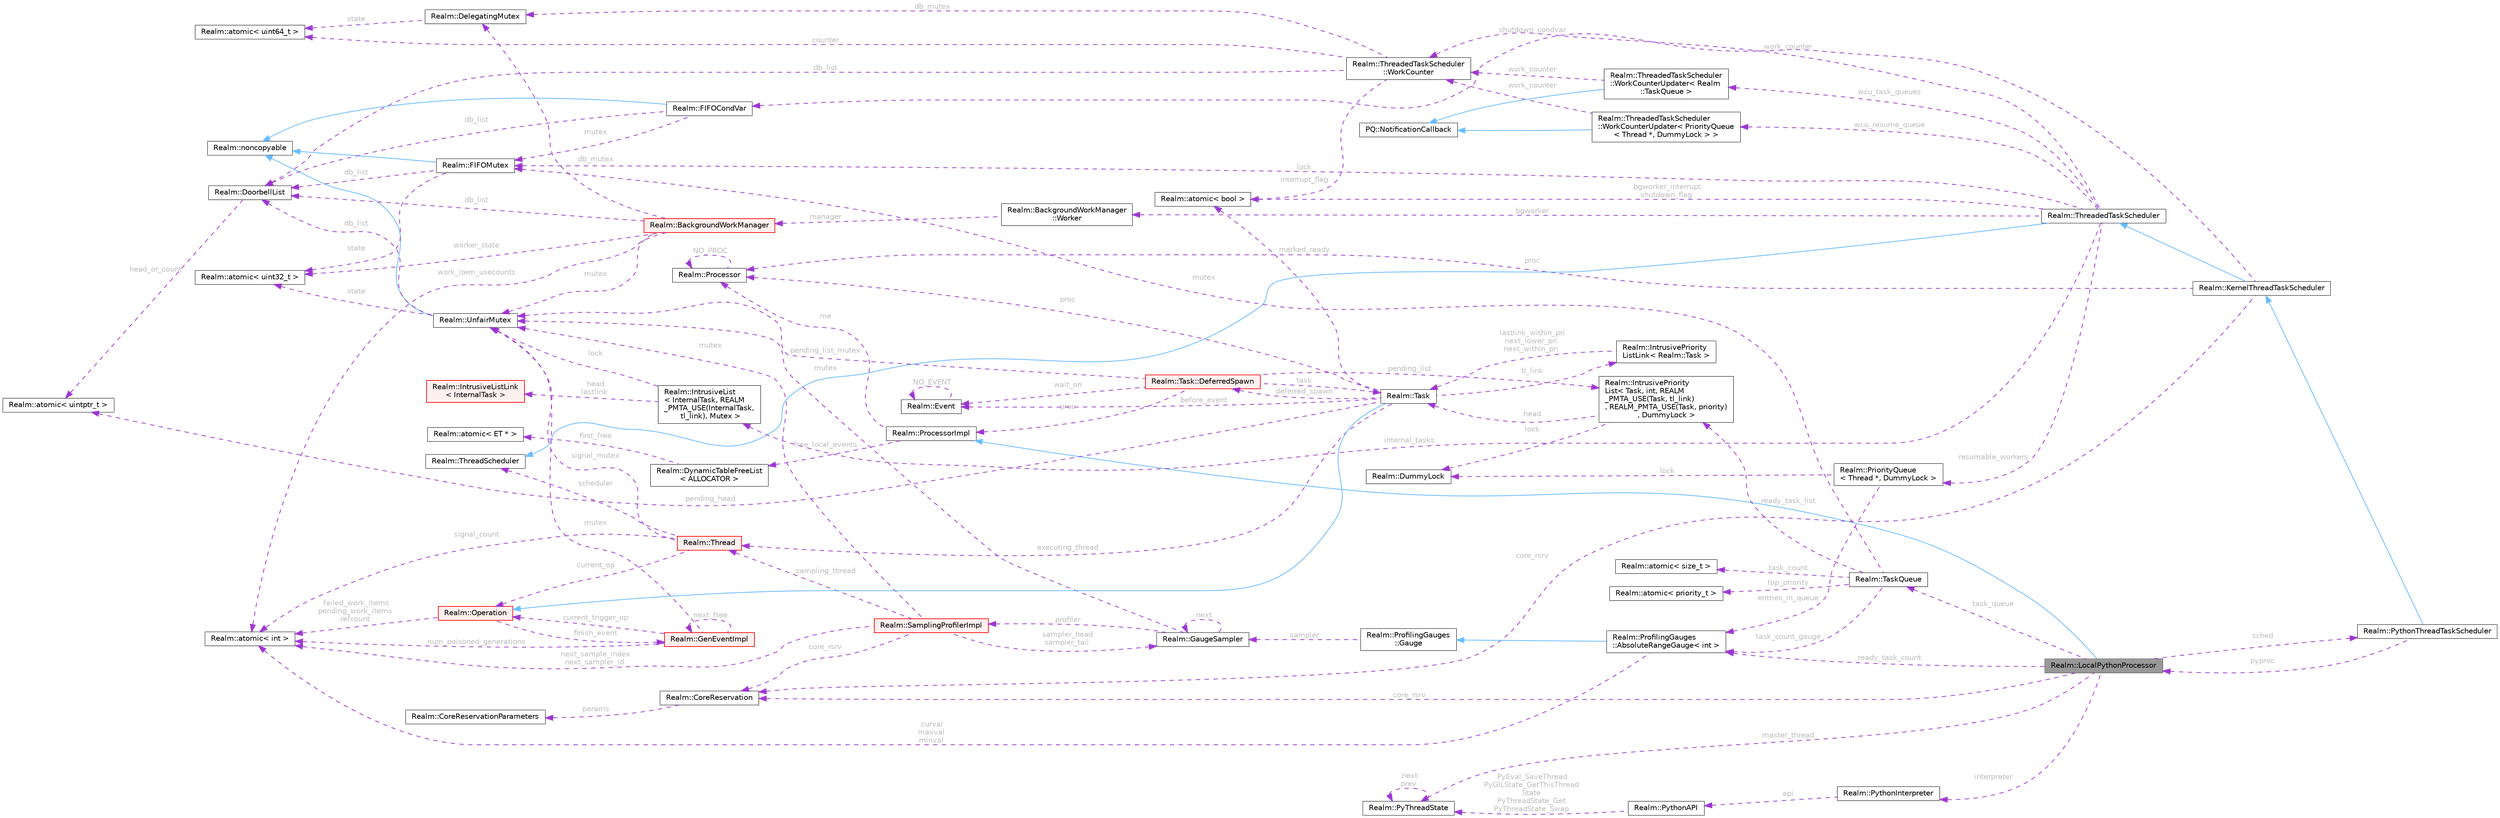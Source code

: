 digraph "Realm::LocalPythonProcessor"
{
 // LATEX_PDF_SIZE
  bgcolor="transparent";
  edge [fontname=Helvetica,fontsize=10,labelfontname=Helvetica,labelfontsize=10];
  node [fontname=Helvetica,fontsize=10,shape=box,height=0.2,width=0.4];
  rankdir="LR";
  Node1 [id="Node000001",label="Realm::LocalPythonProcessor",height=0.2,width=0.4,color="gray40", fillcolor="grey60", style="filled", fontcolor="black",tooltip=" "];
  Node2 -> Node1 [id="edge1_Node000001_Node000002",dir="back",color="steelblue1",style="solid",tooltip=" "];
  Node2 [id="Node000002",label="Realm::ProcessorImpl",height=0.2,width=0.4,color="gray40", fillcolor="white", style="filled",URL="$classRealm_1_1ProcessorImpl.html",tooltip=" "];
  Node3 -> Node2 [id="edge2_Node000002_Node000003",dir="back",color="darkorchid3",style="dashed",tooltip=" ",label=" free_local_events",fontcolor="grey" ];
  Node3 [id="Node000003",label="Realm::DynamicTableFreeList\l\< ALLOCATOR \>",height=0.2,width=0.4,color="gray40", fillcolor="white", style="filled",URL="$classRealm_1_1DynamicTableFreeList.html",tooltip=" "];
  Node4 -> Node3 [id="edge3_Node000003_Node000004",dir="back",color="darkorchid3",style="dashed",tooltip=" ",label=" first_free",fontcolor="grey" ];
  Node4 [id="Node000004",label="Realm::atomic\< ET * \>",height=0.2,width=0.4,color="gray40", fillcolor="white", style="filled",URL="$classRealm_1_1atomic.html",tooltip=" "];
  Node5 -> Node2 [id="edge4_Node000002_Node000005",dir="back",color="darkorchid3",style="dashed",tooltip=" ",label=" me",fontcolor="grey" ];
  Node5 [id="Node000005",label="Realm::Processor",height=0.2,width=0.4,color="gray40", fillcolor="white", style="filled",URL="$classRealm_1_1Processor.html",tooltip=" "];
  Node5 -> Node5 [id="edge5_Node000005_Node000005",dir="back",color="darkorchid3",style="dashed",tooltip=" ",label=" NO_PROC",fontcolor="grey" ];
  Node6 -> Node1 [id="edge6_Node000001_Node000006",dir="back",color="darkorchid3",style="dashed",tooltip=" ",label=" core_rsrv",fontcolor="grey" ];
  Node6 [id="Node000006",label="Realm::CoreReservation",height=0.2,width=0.4,color="gray40", fillcolor="white", style="filled",URL="$classRealm_1_1CoreReservation.html",tooltip=" "];
  Node7 -> Node6 [id="edge7_Node000006_Node000007",dir="back",color="darkorchid3",style="dashed",tooltip=" ",label=" params",fontcolor="grey" ];
  Node7 [id="Node000007",label="Realm::CoreReservationParameters",height=0.2,width=0.4,color="gray40", fillcolor="white", style="filled",URL="$classRealm_1_1CoreReservationParameters.html",tooltip=" "];
  Node8 -> Node1 [id="edge8_Node000001_Node000008",dir="back",color="darkorchid3",style="dashed",tooltip=" ",label=" sched",fontcolor="grey" ];
  Node8 [id="Node000008",label="Realm::PythonThreadTaskScheduler",height=0.2,width=0.4,color="gray40", fillcolor="white", style="filled",URL="$classRealm_1_1PythonThreadTaskScheduler.html",tooltip=" "];
  Node9 -> Node8 [id="edge9_Node000008_Node000009",dir="back",color="steelblue1",style="solid",tooltip=" "];
  Node9 [id="Node000009",label="Realm::KernelThreadTaskScheduler",height=0.2,width=0.4,color="gray40", fillcolor="white", style="filled",URL="$classRealm_1_1KernelThreadTaskScheduler.html",tooltip=" "];
  Node10 -> Node9 [id="edge10_Node000009_Node000010",dir="back",color="steelblue1",style="solid",tooltip=" "];
  Node10 [id="Node000010",label="Realm::ThreadedTaskScheduler",height=0.2,width=0.4,color="gray40", fillcolor="white", style="filled",URL="$classRealm_1_1ThreadedTaskScheduler.html",tooltip=" "];
  Node11 -> Node10 [id="edge11_Node000010_Node000011",dir="back",color="steelblue1",style="solid",tooltip=" "];
  Node11 [id="Node000011",label="Realm::ThreadScheduler",height=0.2,width=0.4,color="gray40", fillcolor="white", style="filled",URL="$classRealm_1_1ThreadScheduler.html",tooltip=" "];
  Node12 -> Node10 [id="edge12_Node000010_Node000012",dir="back",color="darkorchid3",style="dashed",tooltip=" ",label=" lock",fontcolor="grey" ];
  Node12 [id="Node000012",label="Realm::FIFOMutex",height=0.2,width=0.4,color="gray40", fillcolor="white", style="filled",URL="$classRealm_1_1FIFOMutex.html",tooltip=" "];
  Node13 -> Node12 [id="edge13_Node000012_Node000013",dir="back",color="steelblue1",style="solid",tooltip=" "];
  Node13 [id="Node000013",label="Realm::noncopyable",height=0.2,width=0.4,color="gray40", fillcolor="white", style="filled",URL="$classRealm_1_1noncopyable.html",tooltip=" "];
  Node14 -> Node12 [id="edge14_Node000012_Node000014",dir="back",color="darkorchid3",style="dashed",tooltip=" ",label=" state",fontcolor="grey" ];
  Node14 [id="Node000014",label="Realm::atomic\< uint32_t \>",height=0.2,width=0.4,color="gray40", fillcolor="white", style="filled",URL="$classRealm_1_1atomic.html",tooltip=" "];
  Node15 -> Node12 [id="edge15_Node000012_Node000015",dir="back",color="darkorchid3",style="dashed",tooltip=" ",label=" db_list",fontcolor="grey" ];
  Node15 [id="Node000015",label="Realm::DoorbellList",height=0.2,width=0.4,color="gray40", fillcolor="white", style="filled",URL="$classRealm_1_1DoorbellList.html",tooltip=" "];
  Node16 -> Node15 [id="edge16_Node000015_Node000016",dir="back",color="darkorchid3",style="dashed",tooltip=" ",label=" head_or_count",fontcolor="grey" ];
  Node16 [id="Node000016",label="Realm::atomic\< uintptr_t \>",height=0.2,width=0.4,color="gray40", fillcolor="white", style="filled",URL="$classRealm_1_1atomic.html",tooltip=" "];
  Node17 -> Node10 [id="edge17_Node000010_Node000017",dir="back",color="darkorchid3",style="dashed",tooltip=" ",label=" internal_tasks",fontcolor="grey" ];
  Node17 [id="Node000017",label="Realm::IntrusiveList\l\< InternalTask, REALM\l_PMTA_USE(InternalTask,\l tl_link), Mutex \>",height=0.2,width=0.4,color="gray40", fillcolor="white", style="filled",URL="$classRealm_1_1IntrusiveList.html",tooltip=" "];
  Node18 -> Node17 [id="edge18_Node000017_Node000018",dir="back",color="darkorchid3",style="dashed",tooltip=" ",label=" lock",fontcolor="grey" ];
  Node18 [id="Node000018",label="Realm::UnfairMutex",height=0.2,width=0.4,color="gray40", fillcolor="white", style="filled",URL="$classRealm_1_1UnfairMutex.html",tooltip=" "];
  Node13 -> Node18 [id="edge19_Node000018_Node000013",dir="back",color="steelblue1",style="solid",tooltip=" "];
  Node14 -> Node18 [id="edge20_Node000018_Node000014",dir="back",color="darkorchid3",style="dashed",tooltip=" ",label=" state",fontcolor="grey" ];
  Node15 -> Node18 [id="edge21_Node000018_Node000015",dir="back",color="darkorchid3",style="dashed",tooltip=" ",label=" db_list",fontcolor="grey" ];
  Node19 -> Node17 [id="edge22_Node000017_Node000019",dir="back",color="darkorchid3",style="dashed",tooltip=" ",label=" head\nlastlink",fontcolor="grey" ];
  Node19 [id="Node000019",label="Realm::IntrusiveListLink\l\< InternalTask \>",height=0.2,width=0.4,color="red", fillcolor="#FFF0F0", style="filled",URL="$structRealm_1_1IntrusiveListLink.html",tooltip=" "];
  Node22 -> Node10 [id="edge23_Node000010_Node000022",dir="back",color="darkorchid3",style="dashed",tooltip=" ",label=" resumable_workers",fontcolor="grey" ];
  Node22 [id="Node000022",label="Realm::PriorityQueue\l\< Thread *, DummyLock \>",height=0.2,width=0.4,color="gray40", fillcolor="white", style="filled",URL="$classRealm_1_1PriorityQueue.html",tooltip=" "];
  Node23 -> Node22 [id="edge24_Node000022_Node000023",dir="back",color="darkorchid3",style="dashed",tooltip=" ",label=" lock",fontcolor="grey" ];
  Node23 [id="Node000023",label="Realm::DummyLock",height=0.2,width=0.4,color="gray40", fillcolor="white", style="filled",URL="$classRealm_1_1DummyLock.html",tooltip=" "];
  Node24 -> Node22 [id="edge25_Node000022_Node000024",dir="back",color="darkorchid3",style="dashed",tooltip=" ",label=" entries_in_queue",fontcolor="grey" ];
  Node24 [id="Node000024",label="Realm::ProfilingGauges\l::AbsoluteRangeGauge\< int \>",height=0.2,width=0.4,color="gray40", fillcolor="white", style="filled",URL="$classRealm_1_1ProfilingGauges_1_1AbsoluteRangeGauge.html",tooltip=" "];
  Node25 -> Node24 [id="edge26_Node000024_Node000025",dir="back",color="steelblue1",style="solid",tooltip=" "];
  Node25 [id="Node000025",label="Realm::ProfilingGauges\l::Gauge",height=0.2,width=0.4,color="gray40", fillcolor="white", style="filled",URL="$classRealm_1_1ProfilingGauges_1_1Gauge.html",tooltip=" "];
  Node26 -> Node25 [id="edge27_Node000025_Node000026",dir="back",color="darkorchid3",style="dashed",tooltip=" ",label=" sampler",fontcolor="grey" ];
  Node26 [id="Node000026",label="Realm::GaugeSampler",height=0.2,width=0.4,color="gray40", fillcolor="white", style="filled",URL="$classRealm_1_1GaugeSampler.html",tooltip=" "];
  Node27 -> Node26 [id="edge28_Node000026_Node000027",dir="back",color="darkorchid3",style="dashed",tooltip=" ",label=" profiler",fontcolor="grey" ];
  Node27 [id="Node000027",label="Realm::SamplingProfilerImpl",height=0.2,width=0.4,color="red", fillcolor="#FFF0F0", style="filled",URL="$classRealm_1_1SamplingProfilerImpl.html",tooltip=" "];
  Node18 -> Node27 [id="edge29_Node000027_Node000018",dir="back",color="darkorchid3",style="dashed",tooltip=" ",label=" mutex",fontcolor="grey" ];
  Node28 -> Node27 [id="edge30_Node000027_Node000028",dir="back",color="darkorchid3",style="dashed",tooltip=" ",label=" next_sample_index\nnext_sampler_id",fontcolor="grey" ];
  Node28 [id="Node000028",label="Realm::atomic\< int \>",height=0.2,width=0.4,color="gray40", fillcolor="white", style="filled",URL="$classRealm_1_1atomic.html",tooltip=" "];
  Node26 -> Node27 [id="edge31_Node000027_Node000026",dir="back",color="darkorchid3",style="dashed",tooltip=" ",label=" sampler_head\nsampler_tail",fontcolor="grey" ];
  Node6 -> Node27 [id="edge32_Node000027_Node000006",dir="back",color="darkorchid3",style="dashed",tooltip=" ",label=" core_rsrv",fontcolor="grey" ];
  Node30 -> Node27 [id="edge33_Node000027_Node000030",dir="back",color="darkorchid3",style="dashed",tooltip=" ",label=" sampling_thread",fontcolor="grey" ];
  Node30 [id="Node000030",label="Realm::Thread",height=0.2,width=0.4,color="red", fillcolor="#FFF0F0", style="filled",URL="$classRealm_1_1Thread.html",tooltip=" "];
  Node11 -> Node30 [id="edge34_Node000030_Node000011",dir="back",color="darkorchid3",style="dashed",tooltip=" ",label=" scheduler",fontcolor="grey" ];
  Node32 -> Node30 [id="edge35_Node000030_Node000032",dir="back",color="darkorchid3",style="dashed",tooltip=" ",label=" current_op",fontcolor="grey" ];
  Node32 [id="Node000032",label="Realm::Operation",height=0.2,width=0.4,color="red", fillcolor="#FFF0F0", style="filled",URL="$classRealm_1_1Operation.html",tooltip=" "];
  Node33 -> Node32 [id="edge36_Node000032_Node000033",dir="back",color="darkorchid3",style="dashed",tooltip=" ",label=" finish_event",fontcolor="grey" ];
  Node33 [id="Node000033",label="Realm::GenEventImpl",height=0.2,width=0.4,color="red", fillcolor="#FFF0F0", style="filled",URL="$classRealm_1_1GenEventImpl.html",tooltip=" "];
  Node28 -> Node33 [id="edge37_Node000033_Node000028",dir="back",color="darkorchid3",style="dashed",tooltip=" ",label=" num_poisoned_generations",fontcolor="grey" ];
  Node33 -> Node33 [id="edge38_Node000033_Node000033",dir="back",color="darkorchid3",style="dashed",tooltip=" ",label=" next_free",fontcolor="grey" ];
  Node18 -> Node33 [id="edge39_Node000033_Node000018",dir="back",color="darkorchid3",style="dashed",tooltip=" ",label=" mutex",fontcolor="grey" ];
  Node32 -> Node33 [id="edge40_Node000033_Node000032",dir="back",color="darkorchid3",style="dashed",tooltip=" ",label=" current_trigger_op",fontcolor="grey" ];
  Node28 -> Node32 [id="edge41_Node000032_Node000028",dir="back",color="darkorchid3",style="dashed",tooltip=" ",label=" failed_work_items\npending_work_items\nrefcount",fontcolor="grey" ];
  Node28 -> Node30 [id="edge42_Node000030_Node000028",dir="back",color="darkorchid3",style="dashed",tooltip=" ",label=" signal_count",fontcolor="grey" ];
  Node18 -> Node30 [id="edge43_Node000030_Node000018",dir="back",color="darkorchid3",style="dashed",tooltip=" ",label=" signal_mutex",fontcolor="grey" ];
  Node18 -> Node26 [id="edge44_Node000026_Node000018",dir="back",color="darkorchid3",style="dashed",tooltip=" ",label=" mutex",fontcolor="grey" ];
  Node26 -> Node26 [id="edge45_Node000026_Node000026",dir="back",color="darkorchid3",style="dashed",tooltip=" ",label=" next",fontcolor="grey" ];
  Node28 -> Node24 [id="edge46_Node000024_Node000028",dir="back",color="darkorchid3",style="dashed",tooltip=" ",label=" curval\nmaxval\nminval",fontcolor="grey" ];
  Node70 -> Node10 [id="edge47_Node000010_Node000070",dir="back",color="darkorchid3",style="dashed",tooltip=" ",label=" bgworker_interrupt\nshutdown_flag",fontcolor="grey" ];
  Node70 [id="Node000070",label="Realm::atomic\< bool \>",height=0.2,width=0.4,color="gray40", fillcolor="white", style="filled",URL="$classRealm_1_1atomic.html",tooltip=" "];
  Node71 -> Node10 [id="edge48_Node000010_Node000071",dir="back",color="darkorchid3",style="dashed",tooltip=" ",label=" work_counter",fontcolor="grey" ];
  Node71 [id="Node000071",label="Realm::ThreadedTaskScheduler\l::WorkCounter",height=0.2,width=0.4,color="gray40", fillcolor="white", style="filled",URL="$classRealm_1_1ThreadedTaskScheduler_1_1WorkCounter.html",tooltip=" "];
  Node51 -> Node71 [id="edge49_Node000071_Node000051",dir="back",color="darkorchid3",style="dashed",tooltip=" ",label=" counter",fontcolor="grey" ];
  Node51 [id="Node000051",label="Realm::atomic\< uint64_t \>",height=0.2,width=0.4,color="gray40", fillcolor="white", style="filled",URL="$classRealm_1_1atomic.html",tooltip=" "];
  Node70 -> Node71 [id="edge50_Node000071_Node000070",dir="back",color="darkorchid3",style="dashed",tooltip=" ",label=" interrupt_flag",fontcolor="grey" ];
  Node50 -> Node71 [id="edge51_Node000071_Node000050",dir="back",color="darkorchid3",style="dashed",tooltip=" ",label=" db_mutex",fontcolor="grey" ];
  Node50 [id="Node000050",label="Realm::DelegatingMutex",height=0.2,width=0.4,color="gray40", fillcolor="white", style="filled",URL="$classRealm_1_1DelegatingMutex.html",tooltip=" "];
  Node51 -> Node50 [id="edge52_Node000050_Node000051",dir="back",color="darkorchid3",style="dashed",tooltip=" ",label=" state",fontcolor="grey" ];
  Node15 -> Node71 [id="edge53_Node000071_Node000015",dir="back",color="darkorchid3",style="dashed",tooltip=" ",label=" db_list",fontcolor="grey" ];
  Node72 -> Node10 [id="edge54_Node000010_Node000072",dir="back",color="darkorchid3",style="dashed",tooltip=" ",label=" wcu_task_queues",fontcolor="grey" ];
  Node72 [id="Node000072",label="Realm::ThreadedTaskScheduler\l::WorkCounterUpdater\< Realm\l::TaskQueue \>",height=0.2,width=0.4,color="gray40", fillcolor="white", style="filled",URL="$classRealm_1_1ThreadedTaskScheduler_1_1WorkCounterUpdater.html",tooltip=" "];
  Node73 -> Node72 [id="edge55_Node000072_Node000073",dir="back",color="steelblue1",style="solid",tooltip=" "];
  Node73 [id="Node000073",label="PQ::NotificationCallback",height=0.2,width=0.4,color="gray40", fillcolor="white", style="filled",tooltip=" "];
  Node71 -> Node72 [id="edge56_Node000072_Node000071",dir="back",color="darkorchid3",style="dashed",tooltip=" ",label=" work_counter",fontcolor="grey" ];
  Node74 -> Node10 [id="edge57_Node000010_Node000074",dir="back",color="darkorchid3",style="dashed",tooltip=" ",label=" wcu_resume_queue",fontcolor="grey" ];
  Node74 [id="Node000074",label="Realm::ThreadedTaskScheduler\l::WorkCounterUpdater\< PriorityQueue\l\< Thread *, DummyLock \> \>",height=0.2,width=0.4,color="gray40", fillcolor="white", style="filled",URL="$classRealm_1_1ThreadedTaskScheduler_1_1WorkCounterUpdater.html",tooltip=" "];
  Node73 -> Node74 [id="edge58_Node000074_Node000073",dir="back",color="steelblue1",style="solid",tooltip=" "];
  Node71 -> Node74 [id="edge59_Node000074_Node000071",dir="back",color="darkorchid3",style="dashed",tooltip=" ",label=" work_counter",fontcolor="grey" ];
  Node75 -> Node10 [id="edge60_Node000010_Node000075",dir="back",color="darkorchid3",style="dashed",tooltip=" ",label=" bgworker",fontcolor="grey" ];
  Node75 [id="Node000075",label="Realm::BackgroundWorkManager\l::Worker",height=0.2,width=0.4,color="gray40", fillcolor="white", style="filled",URL="$classRealm_1_1BackgroundWorkManager_1_1Worker.html",tooltip=" "];
  Node46 -> Node75 [id="edge61_Node000075_Node000046",dir="back",color="darkorchid3",style="dashed",tooltip=" ",label=" manager",fontcolor="grey" ];
  Node46 [id="Node000046",label="Realm::BackgroundWorkManager",height=0.2,width=0.4,color="red", fillcolor="#FFF0F0", style="filled",URL="$classRealm_1_1BackgroundWorkManager.html",tooltip=" "];
  Node18 -> Node46 [id="edge62_Node000046_Node000018",dir="back",color="darkorchid3",style="dashed",tooltip=" ",label=" mutex",fontcolor="grey" ];
  Node28 -> Node46 [id="edge63_Node000046_Node000028",dir="back",color="darkorchid3",style="dashed",tooltip=" ",label=" work_item_usecounts",fontcolor="grey" ];
  Node14 -> Node46 [id="edge64_Node000046_Node000014",dir="back",color="darkorchid3",style="dashed",tooltip=" ",label=" worker_state",fontcolor="grey" ];
  Node50 -> Node46 [id="edge65_Node000046_Node000050",dir="back",color="darkorchid3",style="dashed",tooltip=" ",label=" db_mutex",fontcolor="grey" ];
  Node15 -> Node46 [id="edge66_Node000046_Node000015",dir="back",color="darkorchid3",style="dashed",tooltip=" ",label=" db_list",fontcolor="grey" ];
  Node5 -> Node9 [id="edge67_Node000009_Node000005",dir="back",color="darkorchid3",style="dashed",tooltip=" ",label=" proc",fontcolor="grey" ];
  Node6 -> Node9 [id="edge68_Node000009_Node000006",dir="back",color="darkorchid3",style="dashed",tooltip=" ",label=" core_rsrv",fontcolor="grey" ];
  Node76 -> Node9 [id="edge69_Node000009_Node000076",dir="back",color="darkorchid3",style="dashed",tooltip=" ",label=" shutdown_condvar",fontcolor="grey" ];
  Node76 [id="Node000076",label="Realm::FIFOCondVar",height=0.2,width=0.4,color="gray40", fillcolor="white", style="filled",URL="$classRealm_1_1FIFOCondVar.html",tooltip=" "];
  Node13 -> Node76 [id="edge70_Node000076_Node000013",dir="back",color="steelblue1",style="solid",tooltip=" "];
  Node12 -> Node76 [id="edge71_Node000076_Node000012",dir="back",color="darkorchid3",style="dashed",tooltip=" ",label=" mutex",fontcolor="grey" ];
  Node15 -> Node76 [id="edge72_Node000076_Node000015",dir="back",color="darkorchid3",style="dashed",tooltip=" ",label=" db_list",fontcolor="grey" ];
  Node1 -> Node8 [id="edge73_Node000008_Node000001",dir="back",color="darkorchid3",style="dashed",tooltip=" ",label=" pyproc",fontcolor="grey" ];
  Node77 -> Node1 [id="edge74_Node000001_Node000077",dir="back",color="darkorchid3",style="dashed",tooltip=" ",label=" interpreter",fontcolor="grey" ];
  Node77 [id="Node000077",label="Realm::PythonInterpreter",height=0.2,width=0.4,color="gray40", fillcolor="white", style="filled",URL="$classRealm_1_1PythonInterpreter.html",tooltip=" "];
  Node78 -> Node77 [id="edge75_Node000077_Node000078",dir="back",color="darkorchid3",style="dashed",tooltip=" ",label=" api",fontcolor="grey" ];
  Node78 [id="Node000078",label="Realm::PythonAPI",height=0.2,width=0.4,color="gray40", fillcolor="white", style="filled",URL="$classRealm_1_1PythonAPI.html",tooltip=" "];
  Node79 -> Node78 [id="edge76_Node000078_Node000079",dir="back",color="darkorchid3",style="dashed",tooltip=" ",label=" PyEval_SaveThread\nPyGILState_GetThisThread\lState\nPyThreadState_Get\nPyThreadState_Swap",fontcolor="grey" ];
  Node79 [id="Node000079",label="Realm::PyThreadState",height=0.2,width=0.4,color="gray40", fillcolor="white", style="filled",URL="$structRealm_1_1PyThreadState.html",tooltip=" "];
  Node79 -> Node79 [id="edge77_Node000079_Node000079",dir="back",color="darkorchid3",style="dashed",tooltip=" ",label=" next\nprev",fontcolor="grey" ];
  Node79 -> Node1 [id="edge78_Node000001_Node000079",dir="back",color="darkorchid3",style="dashed",tooltip=" ",label=" master_thread",fontcolor="grey" ];
  Node80 -> Node1 [id="edge79_Node000001_Node000080",dir="back",color="darkorchid3",style="dashed",tooltip=" ",label=" task_queue",fontcolor="grey" ];
  Node80 [id="Node000080",label="Realm::TaskQueue",height=0.2,width=0.4,color="gray40", fillcolor="white", style="filled",URL="$classRealm_1_1TaskQueue.html",tooltip=" "];
  Node81 -> Node80 [id="edge80_Node000080_Node000081",dir="back",color="darkorchid3",style="dashed",tooltip=" ",label=" top_priority",fontcolor="grey" ];
  Node81 [id="Node000081",label="Realm::atomic\< priority_t \>",height=0.2,width=0.4,color="gray40", fillcolor="white", style="filled",URL="$classRealm_1_1atomic.html",tooltip=" "];
  Node82 -> Node80 [id="edge81_Node000080_Node000082",dir="back",color="darkorchid3",style="dashed",tooltip=" ",label=" task_count",fontcolor="grey" ];
  Node82 [id="Node000082",label="Realm::atomic\< size_t \>",height=0.2,width=0.4,color="gray40", fillcolor="white", style="filled",URL="$classRealm_1_1atomic.html",tooltip=" "];
  Node12 -> Node80 [id="edge82_Node000080_Node000012",dir="back",color="darkorchid3",style="dashed",tooltip=" ",label=" mutex",fontcolor="grey" ];
  Node83 -> Node80 [id="edge83_Node000080_Node000083",dir="back",color="darkorchid3",style="dashed",tooltip=" ",label=" ready_task_list",fontcolor="grey" ];
  Node83 [id="Node000083",label="Realm::IntrusivePriority\lList\< Task, int, REALM\l_PMTA_USE(Task, tl_link)\l, REALM_PMTA_USE(Task, priority)\l, DummyLock \>",height=0.2,width=0.4,color="gray40", fillcolor="white", style="filled",URL="$classRealm_1_1IntrusivePriorityList.html",tooltip=" "];
  Node23 -> Node83 [id="edge84_Node000083_Node000023",dir="back",color="darkorchid3",style="dashed",tooltip=" ",label=" lock",fontcolor="grey" ];
  Node84 -> Node83 [id="edge85_Node000083_Node000084",dir="back",color="darkorchid3",style="dashed",tooltip=" ",label=" head",fontcolor="grey" ];
  Node84 [id="Node000084",label="Realm::Task",height=0.2,width=0.4,color="gray40", fillcolor="white", style="filled",URL="$classRealm_1_1Task.html",tooltip=" "];
  Node32 -> Node84 [id="edge86_Node000084_Node000032",dir="back",color="steelblue1",style="solid",tooltip=" "];
  Node5 -> Node84 [id="edge87_Node000084_Node000005",dir="back",color="darkorchid3",style="dashed",tooltip=" ",label=" proc",fontcolor="grey" ];
  Node85 -> Node84 [id="edge88_Node000084_Node000085",dir="back",color="darkorchid3",style="dashed",tooltip=" ",label=" before_event",fontcolor="grey" ];
  Node85 [id="Node000085",label="Realm::Event",height=0.2,width=0.4,color="gray40", fillcolor="white", style="filled",URL="$classRealm_1_1Event.html",tooltip=" "];
  Node85 -> Node85 [id="edge89_Node000085_Node000085",dir="back",color="darkorchid3",style="dashed",tooltip=" ",label=" NO_EVENT",fontcolor="grey" ];
  Node86 -> Node84 [id="edge90_Node000084_Node000086",dir="back",color="darkorchid3",style="dashed",tooltip=" ",label=" tl_link",fontcolor="grey" ];
  Node86 [id="Node000086",label="Realm::IntrusivePriority\lListLink\< Realm::Task \>",height=0.2,width=0.4,color="gray40", fillcolor="white", style="filled",URL="$structRealm_1_1IntrusivePriorityListLink.html",tooltip=" "];
  Node84 -> Node86 [id="edge91_Node000086_Node000084",dir="back",color="darkorchid3",style="dashed",tooltip=" ",label=" lastlink_within_pri\nnext_lower_pri\nnext_within_pri",fontcolor="grey" ];
  Node87 -> Node84 [id="edge92_Node000084_Node000087",dir="back",color="darkorchid3",style="dashed",tooltip=" ",label=" deferred_spawn",fontcolor="grey" ];
  Node87 [id="Node000087",label="Realm::Task::DeferredSpawn",height=0.2,width=0.4,color="red", fillcolor="#FFF0F0", style="filled",URL="$classRealm_1_1Task_1_1DeferredSpawn.html",tooltip=" "];
  Node2 -> Node87 [id="edge93_Node000087_Node000002",dir="back",color="darkorchid3",style="dashed",tooltip=" ",label=" proc",fontcolor="grey" ];
  Node84 -> Node87 [id="edge94_Node000087_Node000084",dir="back",color="darkorchid3",style="dashed",tooltip=" ",label=" task",fontcolor="grey" ];
  Node85 -> Node87 [id="edge95_Node000087_Node000085",dir="back",color="darkorchid3",style="dashed",tooltip=" ",label=" wait_on",fontcolor="grey" ];
  Node18 -> Node87 [id="edge96_Node000087_Node000018",dir="back",color="darkorchid3",style="dashed",tooltip=" ",label=" pending_list_mutex",fontcolor="grey" ];
  Node83 -> Node87 [id="edge97_Node000087_Node000083",dir="back",color="darkorchid3",style="dashed",tooltip=" ",label=" pending_list",fontcolor="grey" ];
  Node30 -> Node84 [id="edge98_Node000084_Node000030",dir="back",color="darkorchid3",style="dashed",tooltip=" ",label=" executing_thread",fontcolor="grey" ];
  Node70 -> Node84 [id="edge99_Node000084_Node000070",dir="back",color="darkorchid3",style="dashed",tooltip=" ",label=" marked_ready",fontcolor="grey" ];
  Node16 -> Node84 [id="edge100_Node000084_Node000016",dir="back",color="darkorchid3",style="dashed",tooltip=" ",label=" pending_head",fontcolor="grey" ];
  Node24 -> Node80 [id="edge101_Node000080_Node000024",dir="back",color="darkorchid3",style="dashed",tooltip=" ",label=" task_count_gauge",fontcolor="grey" ];
  Node24 -> Node1 [id="edge102_Node000001_Node000024",dir="back",color="darkorchid3",style="dashed",tooltip=" ",label=" ready_task_count",fontcolor="grey" ];
}

